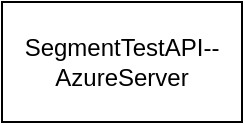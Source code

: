 <mxfile version="20.6.0" type="github">
  <diagram id="VuqIn1j-NX3XL-rteJBP" name="Page-1">
    <mxGraphModel dx="899" dy="538" grid="1" gridSize="10" guides="1" tooltips="1" connect="1" arrows="1" fold="1" page="1" pageScale="1" pageWidth="850" pageHeight="1100" math="0" shadow="0">
      <root>
        <mxCell id="0" />
        <mxCell id="1" parent="0" />
        <mxCell id="d23jx_JjnTftPRl26lCg-1" value="SegmentTestAPI--AzureServer" style="rounded=0;whiteSpace=wrap;html=1;" parent="1" vertex="1">
          <mxGeometry x="330" y="160" width="120" height="60" as="geometry" />
        </mxCell>
      </root>
    </mxGraphModel>
  </diagram>
</mxfile>
